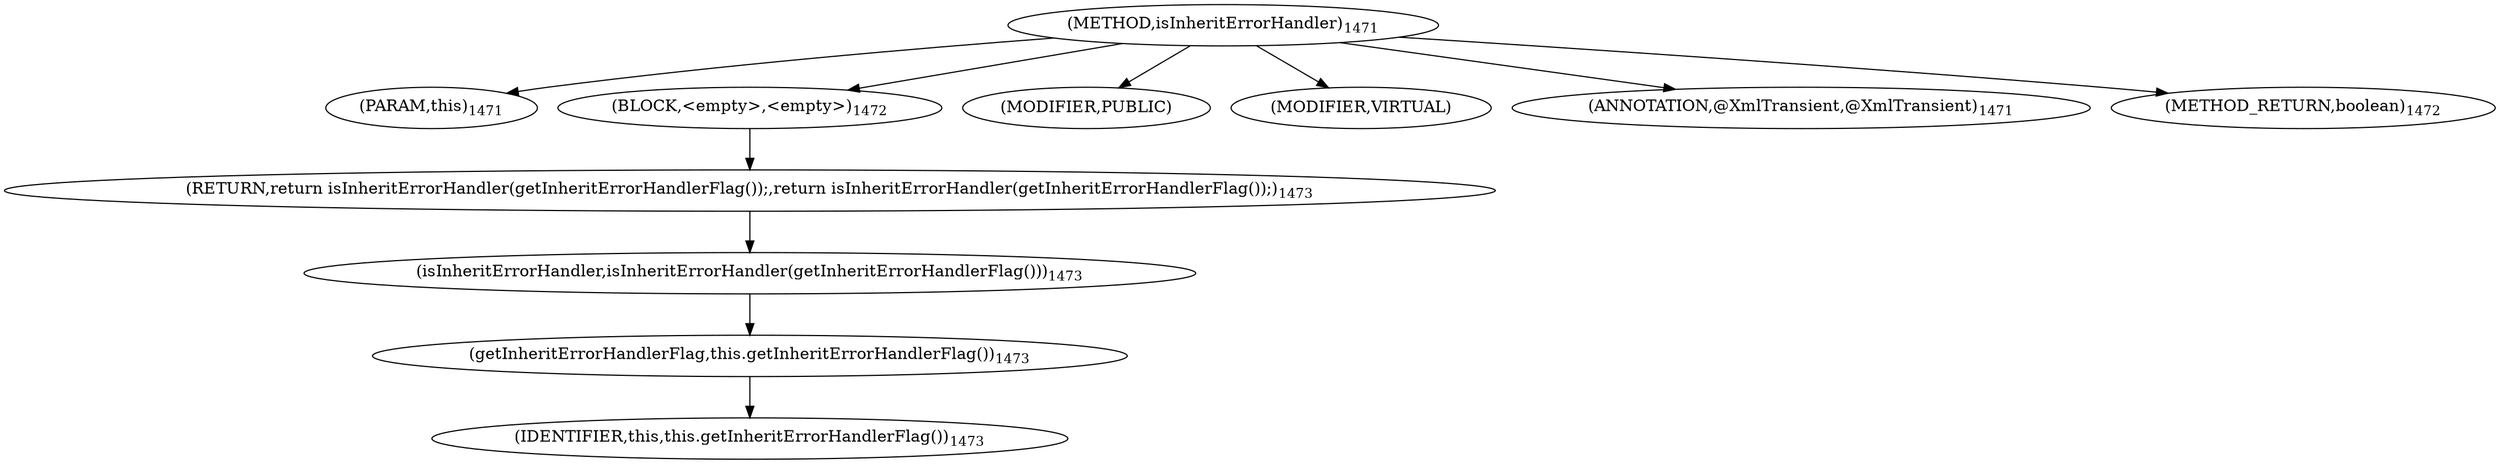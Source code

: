 digraph "isInheritErrorHandler" {  
"2729" [label = <(METHOD,isInheritErrorHandler)<SUB>1471</SUB>> ]
"418" [label = <(PARAM,this)<SUB>1471</SUB>> ]
"2730" [label = <(BLOCK,&lt;empty&gt;,&lt;empty&gt;)<SUB>1472</SUB>> ]
"2731" [label = <(RETURN,return isInheritErrorHandler(getInheritErrorHandlerFlag());,return isInheritErrorHandler(getInheritErrorHandlerFlag());)<SUB>1473</SUB>> ]
"2732" [label = <(isInheritErrorHandler,isInheritErrorHandler(getInheritErrorHandlerFlag()))<SUB>1473</SUB>> ]
"2733" [label = <(getInheritErrorHandlerFlag,this.getInheritErrorHandlerFlag())<SUB>1473</SUB>> ]
"417" [label = <(IDENTIFIER,this,this.getInheritErrorHandlerFlag())<SUB>1473</SUB>> ]
"2734" [label = <(MODIFIER,PUBLIC)> ]
"2735" [label = <(MODIFIER,VIRTUAL)> ]
"2736" [label = <(ANNOTATION,@XmlTransient,@XmlTransient)<SUB>1471</SUB>> ]
"2737" [label = <(METHOD_RETURN,boolean)<SUB>1472</SUB>> ]
  "2729" -> "418" 
  "2729" -> "2730" 
  "2729" -> "2734" 
  "2729" -> "2735" 
  "2729" -> "2736" 
  "2729" -> "2737" 
  "2730" -> "2731" 
  "2731" -> "2732" 
  "2732" -> "2733" 
  "2733" -> "417" 
}
